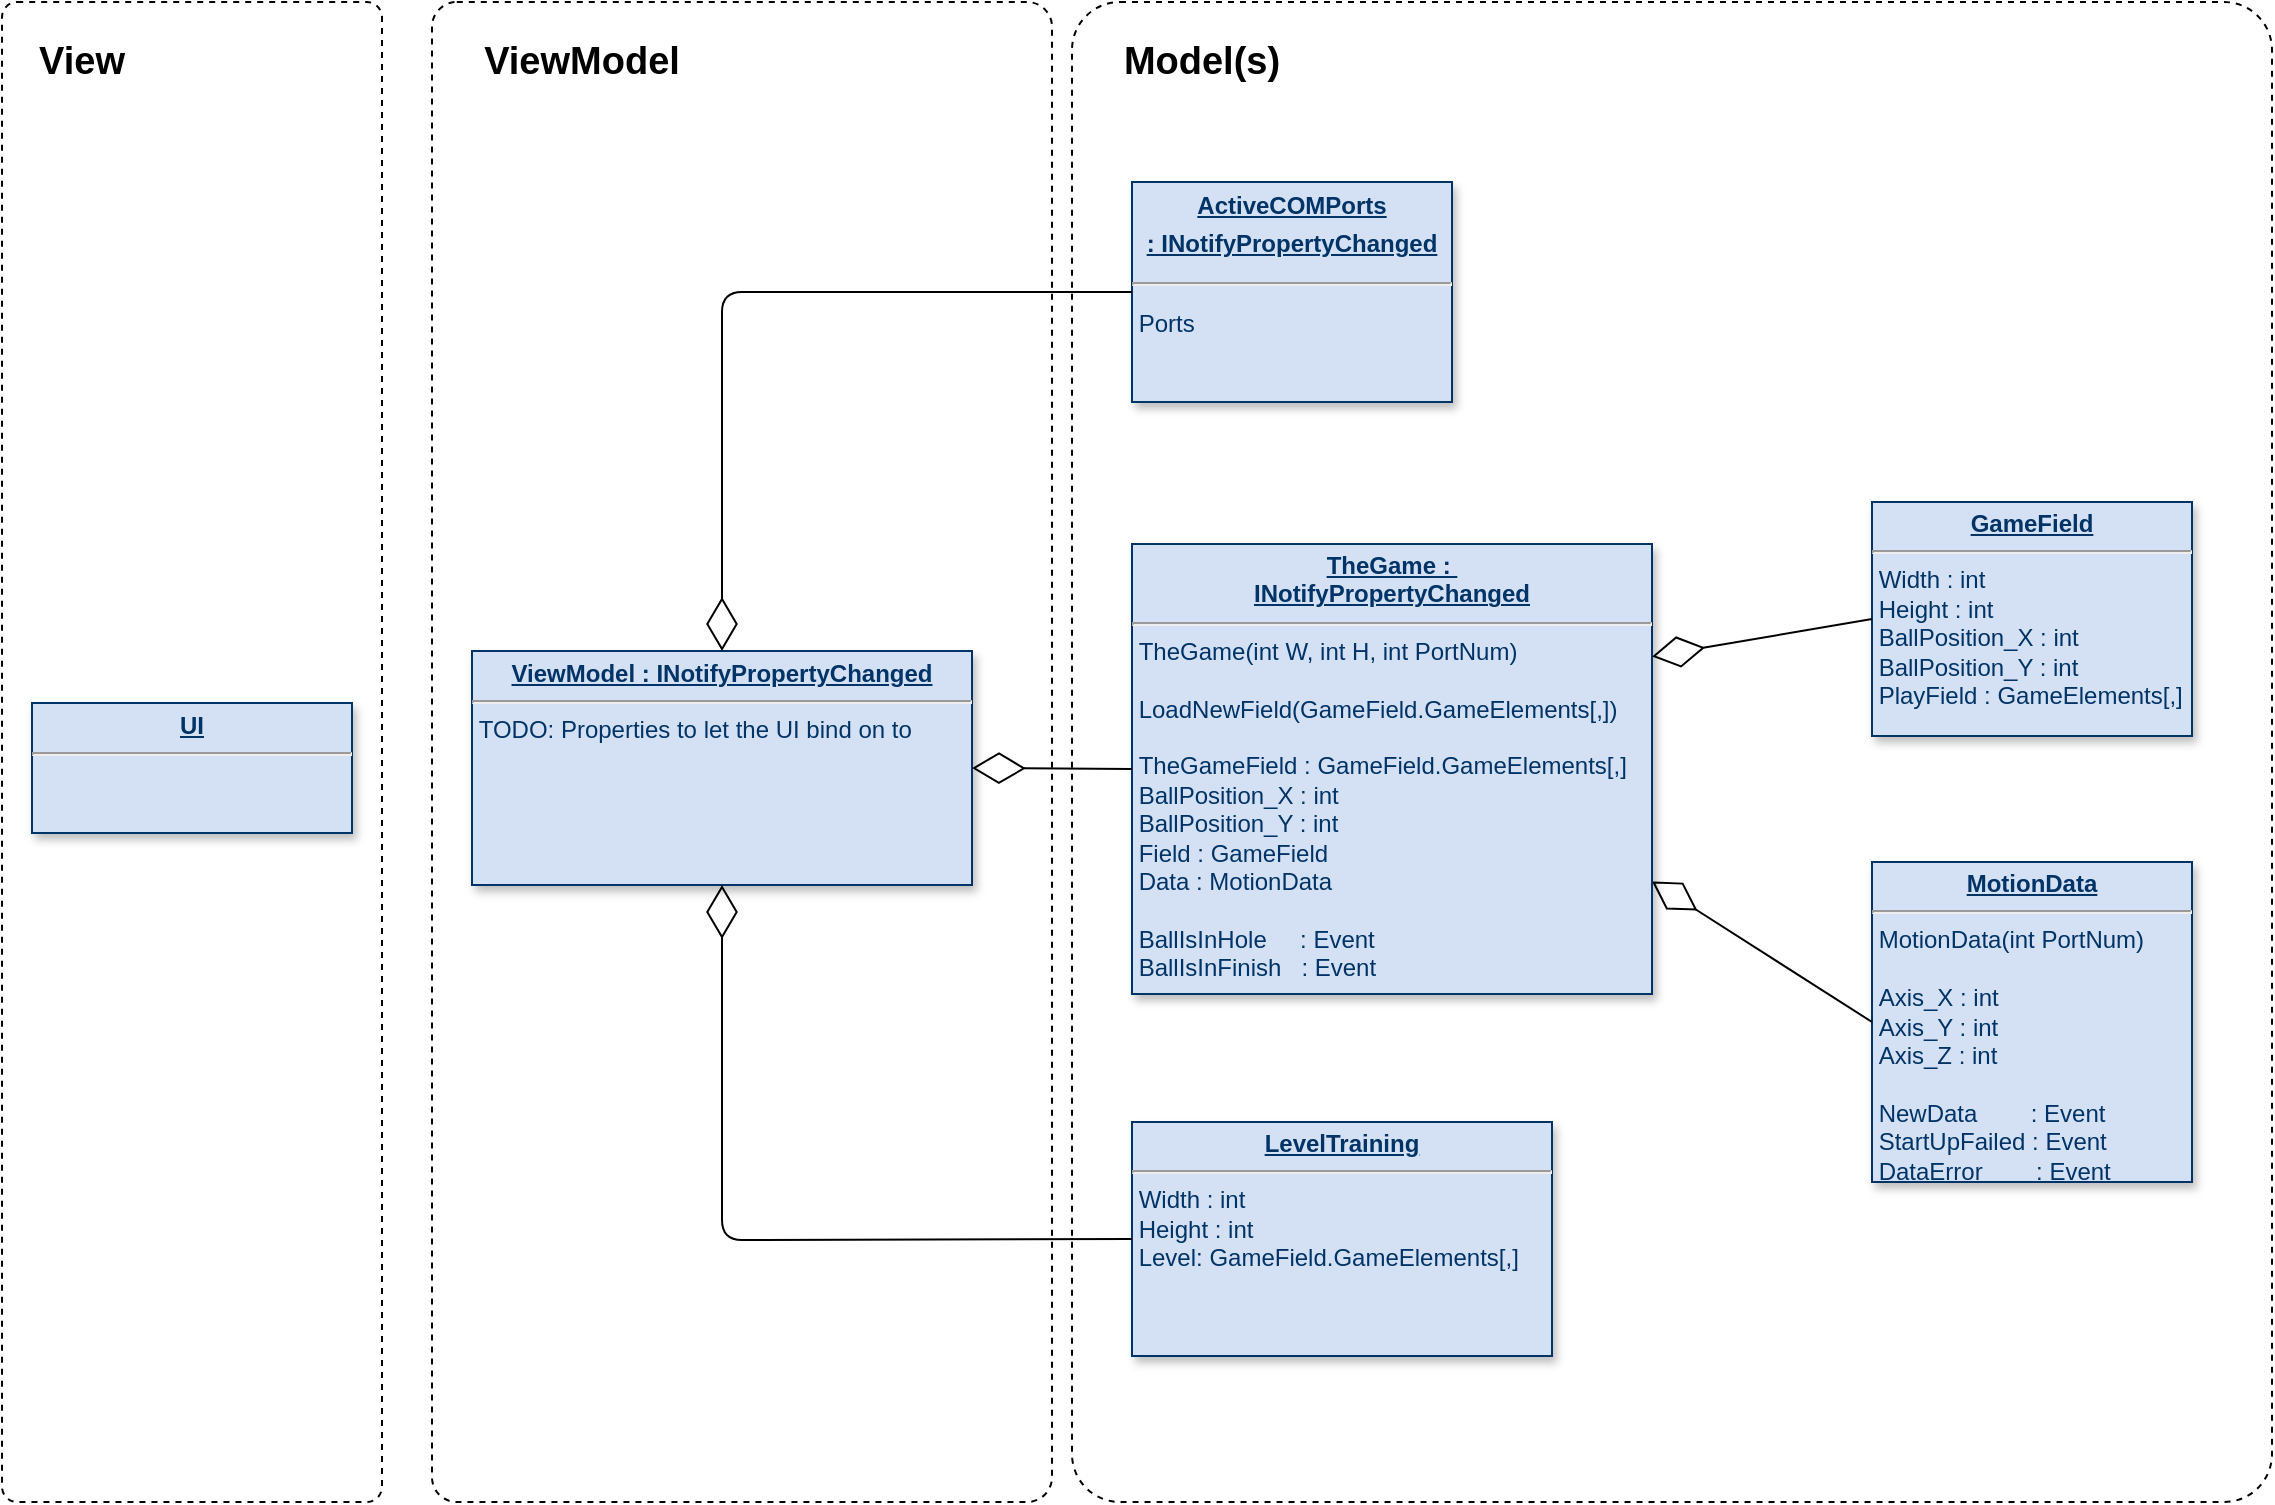 <mxfile version="10.6.8" type="device"><diagram name="Page-1" id="efa7a0a1-bf9b-a30e-e6df-94a7791c09e9"><mxGraphModel dx="1245" dy="951" grid="1" gridSize="10" guides="1" tooltips="1" connect="1" arrows="1" fold="1" page="1" pageScale="1" pageWidth="1169" pageHeight="827" background="#ffffff" math="0" shadow="0"><root><mxCell id="0"/><mxCell id="1" parent="0"/><mxCell id="TCLDCYfQsx0qcsVekV4G-128" value="" style="rounded=1;whiteSpace=wrap;html=1;fillColor=none;arcSize=4;dashed=1;" vertex="1" parent="1"><mxGeometry x="540" y="30" width="600" height="750" as="geometry"/></mxCell><mxCell id="21" value="&lt;p style=&quot;margin: 0px ; margin-top: 4px ; text-align: center ; text-decoration: underline&quot;&gt;&lt;strong&gt;UI&lt;/strong&gt;&lt;/p&gt;&lt;hr&gt;&lt;p style=&quot;margin: 0px ; margin-left: 8px&quot;&gt;&lt;br&gt;&lt;/p&gt;" style="verticalAlign=top;align=left;overflow=fill;fontSize=12;fontFamily=Helvetica;html=1;strokeColor=#003366;shadow=1;fillColor=#D4E1F5;fontColor=#003366" parent="1" vertex="1"><mxGeometry x="20" y="380.5" width="160" height="65" as="geometry"/></mxCell><mxCell id="TCLDCYfQsx0qcsVekV4G-115" value="&lt;p style=&quot;text-align: center ; line-height: 0%&quot;&gt;&lt;b&gt;&lt;u&gt;ActiveCOMPorts&lt;/u&gt;&lt;/b&gt;&lt;/p&gt;&lt;p style=&quot;text-align: center&quot;&gt;&lt;b&gt;&lt;u&gt;: INotifyPropertyChanged&lt;/u&gt;&lt;/b&gt;&lt;/p&gt;&lt;hr&gt;&lt;p style=&quot;text-align: left&quot;&gt;&amp;nbsp;Ports&lt;/p&gt;" style="verticalAlign=top;align=left;overflow=fill;fontSize=12;fontFamily=Helvetica;html=1;strokeColor=#003366;shadow=1;fillColor=#D4E1F5;fontColor=#003366" vertex="1" parent="1"><mxGeometry x="570" y="120" width="160" height="110" as="geometry"/></mxCell><mxCell id="TCLDCYfQsx0qcsVekV4G-116" value="&lt;p style=&quot;margin: 0px ; margin-top: 4px ; text-align: center ; text-decoration: underline&quot;&gt;&lt;b&gt;GameField&lt;/b&gt;&lt;/p&gt;&lt;hr&gt;&amp;nbsp;Width : int&lt;br&gt;&amp;nbsp;Height : int&lt;br&gt;&amp;nbsp;BallPosition_X : int&lt;br&gt;&amp;nbsp;BallPosition_Y : int&lt;br&gt;&amp;nbsp;PlayField : GameElements[,]&lt;br&gt;" style="verticalAlign=top;align=left;overflow=fill;fontSize=12;fontFamily=Helvetica;html=1;strokeColor=#003366;shadow=1;fillColor=#D4E1F5;fontColor=#003366" vertex="1" parent="1"><mxGeometry x="940" y="280" width="160" height="117" as="geometry"/></mxCell><mxCell id="TCLDCYfQsx0qcsVekV4G-117" value="&lt;p style=&quot;margin: 0px ; margin-top: 4px ; text-align: center ; text-decoration: underline&quot;&gt;&lt;b&gt;LevelTraining&lt;/b&gt;&lt;/p&gt;&lt;hr&gt;&amp;nbsp;Width : int&lt;br&gt;&amp;nbsp;Height : int&lt;br&gt;&amp;nbsp;Level: GameField.GameElements[,]&lt;br&gt;" style="verticalAlign=top;align=left;overflow=fill;fontSize=12;fontFamily=Helvetica;html=1;strokeColor=#003366;shadow=1;fillColor=#D4E1F5;fontColor=#003366" vertex="1" parent="1"><mxGeometry x="570" y="590" width="210" height="117" as="geometry"/></mxCell><mxCell id="TCLDCYfQsx0qcsVekV4G-118" value="&lt;p style=&quot;margin: 0px ; margin-top: 4px ; text-align: center ; text-decoration: underline&quot;&gt;&lt;/p&gt;&lt;div style=&quot;text-align: center&quot;&gt;&lt;span&gt;&lt;b&gt;&lt;u&gt;MotionData&lt;/u&gt;&lt;/b&gt;&lt;/span&gt;&lt;/div&gt;&lt;hr&gt;&amp;nbsp;MotionData(int PortNum)&amp;nbsp;&lt;br&gt;&lt;br&gt;&amp;nbsp;Axis_X : int&lt;br&gt;&amp;nbsp;Axis_Y : int&lt;br&gt;&amp;nbsp;Axis_Z : int&lt;br&gt;&lt;br&gt;&amp;nbsp;NewData&amp;nbsp; &amp;nbsp; &amp;nbsp; &amp;nbsp; : Event&lt;br&gt;&amp;nbsp;StartUpFailed : Event&lt;br&gt;&amp;nbsp;DataError&amp;nbsp; &amp;nbsp; &amp;nbsp; &amp;nbsp; : Event&lt;br&gt;" style="verticalAlign=top;align=left;overflow=fill;fontSize=12;fontFamily=Helvetica;html=1;strokeColor=#003366;shadow=1;fillColor=#D4E1F5;fontColor=#003366" vertex="1" parent="1"><mxGeometry x="940" y="460" width="160" height="160" as="geometry"/></mxCell><mxCell id="TCLDCYfQsx0qcsVekV4G-119" value="&lt;p style=&quot;margin: 0px ; margin-top: 4px ; text-align: center ; text-decoration: underline&quot;&gt;&lt;b&gt;ViewModel : INotifyPropertyChanged&lt;/b&gt;&lt;/p&gt;&lt;hr&gt;&amp;nbsp;TODO: Properties to let the UI bind on to&lt;br&gt;" style="verticalAlign=top;align=left;overflow=fill;fontSize=12;fontFamily=Helvetica;html=1;strokeColor=#003366;shadow=1;fillColor=#D4E1F5;fontColor=#003366" vertex="1" parent="1"><mxGeometry x="240" y="354.5" width="250" height="117" as="geometry"/></mxCell><mxCell id="TCLDCYfQsx0qcsVekV4G-120" value="&lt;p style=&quot;margin: 0px ; margin-top: 4px ; text-align: center ; text-decoration: underline&quot;&gt;&lt;/p&gt;&lt;div style=&quot;text-align: center&quot;&gt;&lt;span&gt;&lt;b&gt;&lt;u&gt;TheGame :&amp;nbsp;&lt;/u&gt;&lt;/b&gt;&lt;/span&gt;&lt;/div&gt;&lt;div style=&quot;text-align: center&quot;&gt;&lt;span&gt;&lt;b&gt;&lt;u&gt;INotifyPropertyChanged&lt;/u&gt;&lt;/b&gt;&lt;/span&gt;&lt;/div&gt;&lt;hr&gt;&amp;nbsp;TheGame(int W, int H, int PortNum)&lt;br&gt;&lt;br&gt;&amp;nbsp;LoadNewField(GameField.GameElements[,])&lt;br&gt;&lt;br&gt;&amp;nbsp;TheGameField : GameField.GameElements[,]&lt;br&gt;&amp;nbsp;BallPosition_X : int&lt;br&gt;&amp;nbsp;BallPosition_Y : int&lt;br&gt;&amp;nbsp;Field : GameField&lt;br&gt;&amp;nbsp;Data : MotionData&lt;br&gt;&lt;br&gt;&amp;nbsp;BallIsInHole&amp;nbsp; &amp;nbsp; &amp;nbsp;: Event&lt;br&gt;&amp;nbsp;BallIsInFinish&amp;nbsp; &amp;nbsp;: Event&lt;br&gt;" style="verticalAlign=top;align=left;overflow=fill;fontSize=12;fontFamily=Helvetica;html=1;strokeColor=#003366;shadow=1;fillColor=#D4E1F5;fontColor=#003366" vertex="1" parent="1"><mxGeometry x="570" y="301" width="260" height="225" as="geometry"/></mxCell><mxCell id="TCLDCYfQsx0qcsVekV4G-123" value="" style="endArrow=diamondThin;endFill=0;endSize=24;html=1;entryX=0.5;entryY=0;entryDx=0;entryDy=0;exitX=0;exitY=0.5;exitDx=0;exitDy=0;" edge="1" parent="1" source="TCLDCYfQsx0qcsVekV4G-115" target="TCLDCYfQsx0qcsVekV4G-119"><mxGeometry width="160" relative="1" as="geometry"><mxPoint x="160" y="160" as="sourcePoint"/><mxPoint x="320" y="160" as="targetPoint"/><Array as="points"><mxPoint x="365" y="175"/></Array></mxGeometry></mxCell><mxCell id="TCLDCYfQsx0qcsVekV4G-124" value="" style="endArrow=diamondThin;endFill=0;endSize=24;html=1;entryX=1;entryY=0.5;entryDx=0;entryDy=0;exitX=0;exitY=0.5;exitDx=0;exitDy=0;" edge="1" parent="1" source="TCLDCYfQsx0qcsVekV4G-120" target="TCLDCYfQsx0qcsVekV4G-119"><mxGeometry width="160" relative="1" as="geometry"><mxPoint x="691.345" y="230.224" as="sourcePoint"/><mxPoint x="476.172" y="410.224" as="targetPoint"/><Array as="points"/></mxGeometry></mxCell><mxCell id="TCLDCYfQsx0qcsVekV4G-125" value="" style="endArrow=diamondThin;endFill=0;endSize=24;html=1;entryX=0.5;entryY=1;entryDx=0;entryDy=0;exitX=0;exitY=0.5;exitDx=0;exitDy=0;" edge="1" parent="1" source="TCLDCYfQsx0qcsVekV4G-117" target="TCLDCYfQsx0qcsVekV4G-119"><mxGeometry width="160" relative="1" as="geometry"><mxPoint x="439.794" y="601.206" as="sourcePoint"/><mxPoint x="359.794" y="600.029" as="targetPoint"/><Array as="points"><mxPoint x="365" y="649"/></Array></mxGeometry></mxCell><mxCell id="TCLDCYfQsx0qcsVekV4G-126" value="" style="endArrow=diamondThin;endFill=0;endSize=24;html=1;entryX=1;entryY=0.25;entryDx=0;entryDy=0;exitX=0;exitY=0.5;exitDx=0;exitDy=0;" edge="1" parent="1" source="TCLDCYfQsx0qcsVekV4G-116" target="TCLDCYfQsx0qcsVekV4G-120"><mxGeometry width="160" relative="1" as="geometry"><mxPoint x="930" y="211" as="sourcePoint"/><mxPoint x="850" y="210" as="targetPoint"/><Array as="points"/></mxGeometry></mxCell><mxCell id="TCLDCYfQsx0qcsVekV4G-127" value="" style="endArrow=diamondThin;endFill=0;endSize=24;html=1;entryX=1;entryY=0.75;entryDx=0;entryDy=0;exitX=0;exitY=0.5;exitDx=0;exitDy=0;" edge="1" parent="1" source="TCLDCYfQsx0qcsVekV4G-118" target="TCLDCYfQsx0qcsVekV4G-120"><mxGeometry width="160" relative="1" as="geometry"><mxPoint x="950" y="490" as="sourcePoint"/><mxPoint x="840" y="508" as="targetPoint"/><Array as="points"/></mxGeometry></mxCell><mxCell id="TCLDCYfQsx0qcsVekV4G-129" value="&lt;font style=&quot;font-size: 19px&quot;&gt;&lt;b&gt;Model(s)&lt;/b&gt;&lt;/font&gt;" style="text;html=1;strokeColor=none;fillColor=none;align=center;verticalAlign=middle;whiteSpace=wrap;rounded=0;dashed=1;" vertex="1" parent="1"><mxGeometry x="570" y="50" width="70" height="20" as="geometry"/></mxCell><mxCell id="TCLDCYfQsx0qcsVekV4G-130" value="" style="rounded=1;whiteSpace=wrap;html=1;fillColor=none;arcSize=4;dashed=1;" vertex="1" parent="1"><mxGeometry x="220" y="30" width="310" height="750" as="geometry"/></mxCell><mxCell id="TCLDCYfQsx0qcsVekV4G-131" value="&lt;font style=&quot;font-size: 19px&quot;&gt;&lt;b&gt;ViewModel&lt;/b&gt;&lt;/font&gt;" style="text;html=1;strokeColor=none;fillColor=none;align=center;verticalAlign=middle;whiteSpace=wrap;rounded=0;dashed=1;" vertex="1" parent="1"><mxGeometry x="260" y="50" width="70" height="20" as="geometry"/></mxCell><mxCell id="TCLDCYfQsx0qcsVekV4G-132" value="" style="rounded=1;whiteSpace=wrap;html=1;fillColor=none;arcSize=4;dashed=1;" vertex="1" parent="1"><mxGeometry x="5" y="30" width="190" height="750" as="geometry"/></mxCell><mxCell id="TCLDCYfQsx0qcsVekV4G-133" value="&lt;font style=&quot;font-size: 19px&quot;&gt;&lt;b&gt;View&lt;/b&gt;&lt;/font&gt;" style="text;html=1;strokeColor=none;fillColor=none;align=center;verticalAlign=middle;whiteSpace=wrap;rounded=0;dashed=1;" vertex="1" parent="1"><mxGeometry x="10" y="50" width="70" height="20" as="geometry"/></mxCell></root></mxGraphModel></diagram></mxfile>